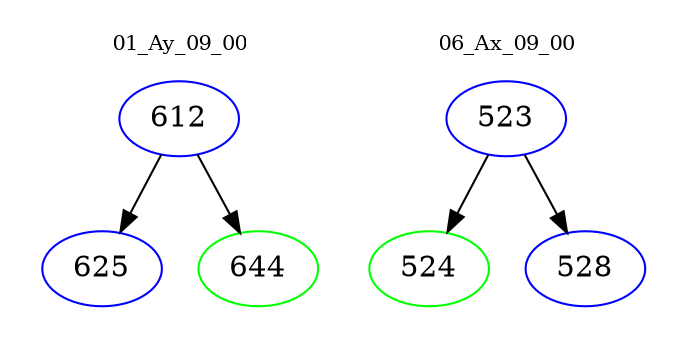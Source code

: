 digraph{
subgraph cluster_0 {
color = white
label = "01_Ay_09_00";
fontsize=10;
T0_612 [label="612", color="blue"]
T0_612 -> T0_625 [color="black"]
T0_625 [label="625", color="blue"]
T0_612 -> T0_644 [color="black"]
T0_644 [label="644", color="green"]
}
subgraph cluster_1 {
color = white
label = "06_Ax_09_00";
fontsize=10;
T1_523 [label="523", color="blue"]
T1_523 -> T1_524 [color="black"]
T1_524 [label="524", color="green"]
T1_523 -> T1_528 [color="black"]
T1_528 [label="528", color="blue"]
}
}
